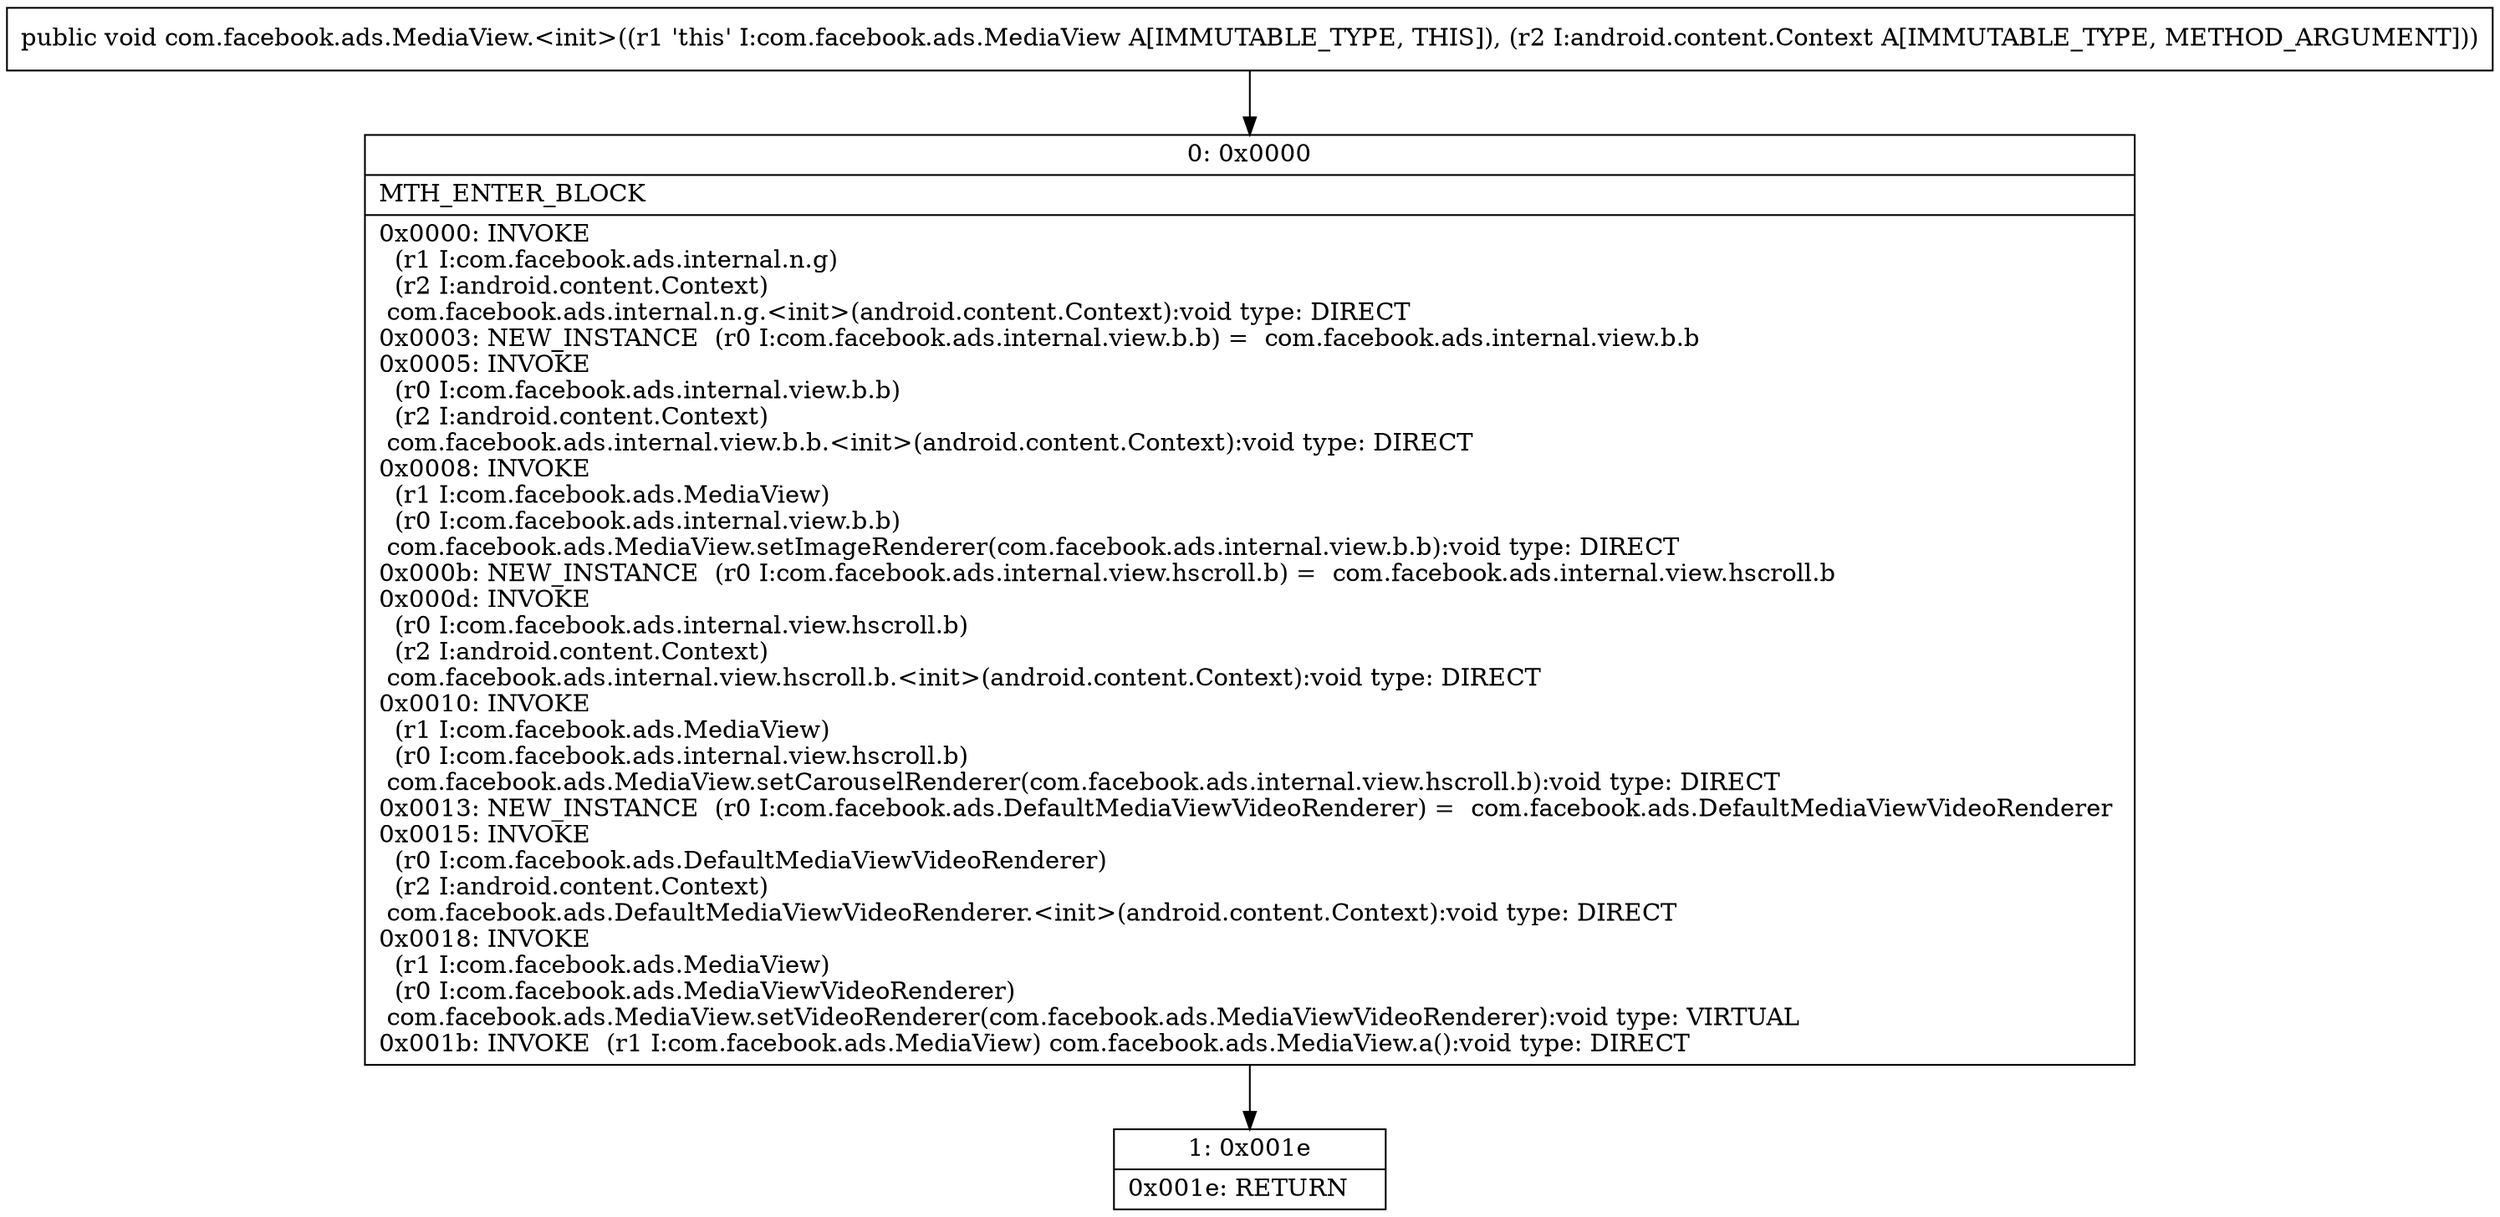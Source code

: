 digraph "CFG forcom.facebook.ads.MediaView.\<init\>(Landroid\/content\/Context;)V" {
Node_0 [shape=record,label="{0\:\ 0x0000|MTH_ENTER_BLOCK\l|0x0000: INVOKE  \l  (r1 I:com.facebook.ads.internal.n.g)\l  (r2 I:android.content.Context)\l com.facebook.ads.internal.n.g.\<init\>(android.content.Context):void type: DIRECT \l0x0003: NEW_INSTANCE  (r0 I:com.facebook.ads.internal.view.b.b) =  com.facebook.ads.internal.view.b.b \l0x0005: INVOKE  \l  (r0 I:com.facebook.ads.internal.view.b.b)\l  (r2 I:android.content.Context)\l com.facebook.ads.internal.view.b.b.\<init\>(android.content.Context):void type: DIRECT \l0x0008: INVOKE  \l  (r1 I:com.facebook.ads.MediaView)\l  (r0 I:com.facebook.ads.internal.view.b.b)\l com.facebook.ads.MediaView.setImageRenderer(com.facebook.ads.internal.view.b.b):void type: DIRECT \l0x000b: NEW_INSTANCE  (r0 I:com.facebook.ads.internal.view.hscroll.b) =  com.facebook.ads.internal.view.hscroll.b \l0x000d: INVOKE  \l  (r0 I:com.facebook.ads.internal.view.hscroll.b)\l  (r2 I:android.content.Context)\l com.facebook.ads.internal.view.hscroll.b.\<init\>(android.content.Context):void type: DIRECT \l0x0010: INVOKE  \l  (r1 I:com.facebook.ads.MediaView)\l  (r0 I:com.facebook.ads.internal.view.hscroll.b)\l com.facebook.ads.MediaView.setCarouselRenderer(com.facebook.ads.internal.view.hscroll.b):void type: DIRECT \l0x0013: NEW_INSTANCE  (r0 I:com.facebook.ads.DefaultMediaViewVideoRenderer) =  com.facebook.ads.DefaultMediaViewVideoRenderer \l0x0015: INVOKE  \l  (r0 I:com.facebook.ads.DefaultMediaViewVideoRenderer)\l  (r2 I:android.content.Context)\l com.facebook.ads.DefaultMediaViewVideoRenderer.\<init\>(android.content.Context):void type: DIRECT \l0x0018: INVOKE  \l  (r1 I:com.facebook.ads.MediaView)\l  (r0 I:com.facebook.ads.MediaViewVideoRenderer)\l com.facebook.ads.MediaView.setVideoRenderer(com.facebook.ads.MediaViewVideoRenderer):void type: VIRTUAL \l0x001b: INVOKE  (r1 I:com.facebook.ads.MediaView) com.facebook.ads.MediaView.a():void type: DIRECT \l}"];
Node_1 [shape=record,label="{1\:\ 0x001e|0x001e: RETURN   \l}"];
MethodNode[shape=record,label="{public void com.facebook.ads.MediaView.\<init\>((r1 'this' I:com.facebook.ads.MediaView A[IMMUTABLE_TYPE, THIS]), (r2 I:android.content.Context A[IMMUTABLE_TYPE, METHOD_ARGUMENT])) }"];
MethodNode -> Node_0;
Node_0 -> Node_1;
}

